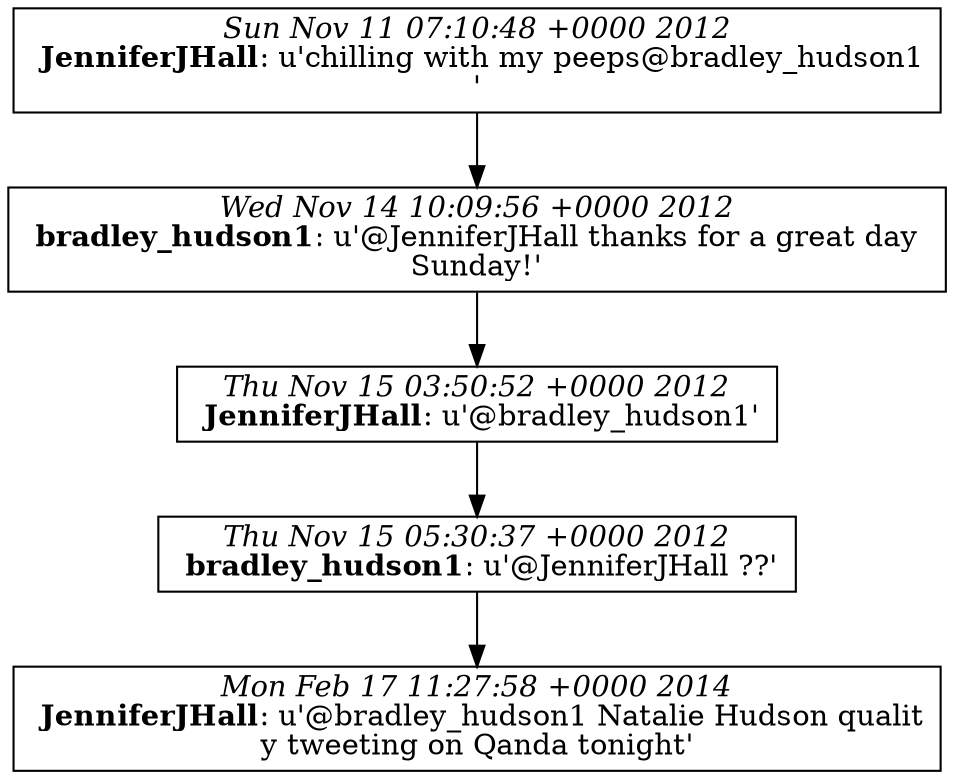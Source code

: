 digraph T_cc_0 {
	268657006620053504	 [label=<<FONT FACE="Times-Italic">Wed Nov 14 10:09:56 +0000 2012</FONT><br/> <FONT FACE="Times-Bold">bradley_hudson1</FONT>: u'@JenniferJHall thanks for a great day <br/>Sunday!'>,
		shape=box];
	268924000049180672	 [label=<<FONT FACE="Times-Italic">Thu Nov 15 03:50:52 +0000 2012</FONT><br/> <FONT FACE="Times-Bold">JenniferJHall</FONT>: u'@bradley_hudson1'>,
		shape=box];
	268657006620053504 -> 268924000049180672;
	267524762161524736	 [label=<<FONT FACE="Times-Italic">Sun Nov 11 07:10:48 +0000 2012</FONT><br/> <FONT FACE="Times-Bold">JenniferJHall</FONT>: u'chilling with my peeps@bradley_hudson1<br/>'>,
		shape=box];
	267524762161524736 -> 268657006620053504;
	268949102123966464	 [label=<<FONT FACE="Times-Italic">Thu Nov 15 05:30:37 +0000 2012</FONT><br/> <FONT FACE="Times-Bold">bradley_hudson1</FONT>: u'@JenniferJHall ??'>,
		shape=box];
	268924000049180672 -> 268949102123966464;
	435375064435802112	 [label=<<FONT FACE="Times-Italic">Mon Feb 17 11:27:58 +0000 2014</FONT><br/> <FONT FACE="Times-Bold">JenniferJHall</FONT>: u'@bradley_hudson1 Natalie Hudson qualit<br/>y tweeting on Qanda tonight'>,
		shape=box];
	268949102123966464 -> 435375064435802112;
}
